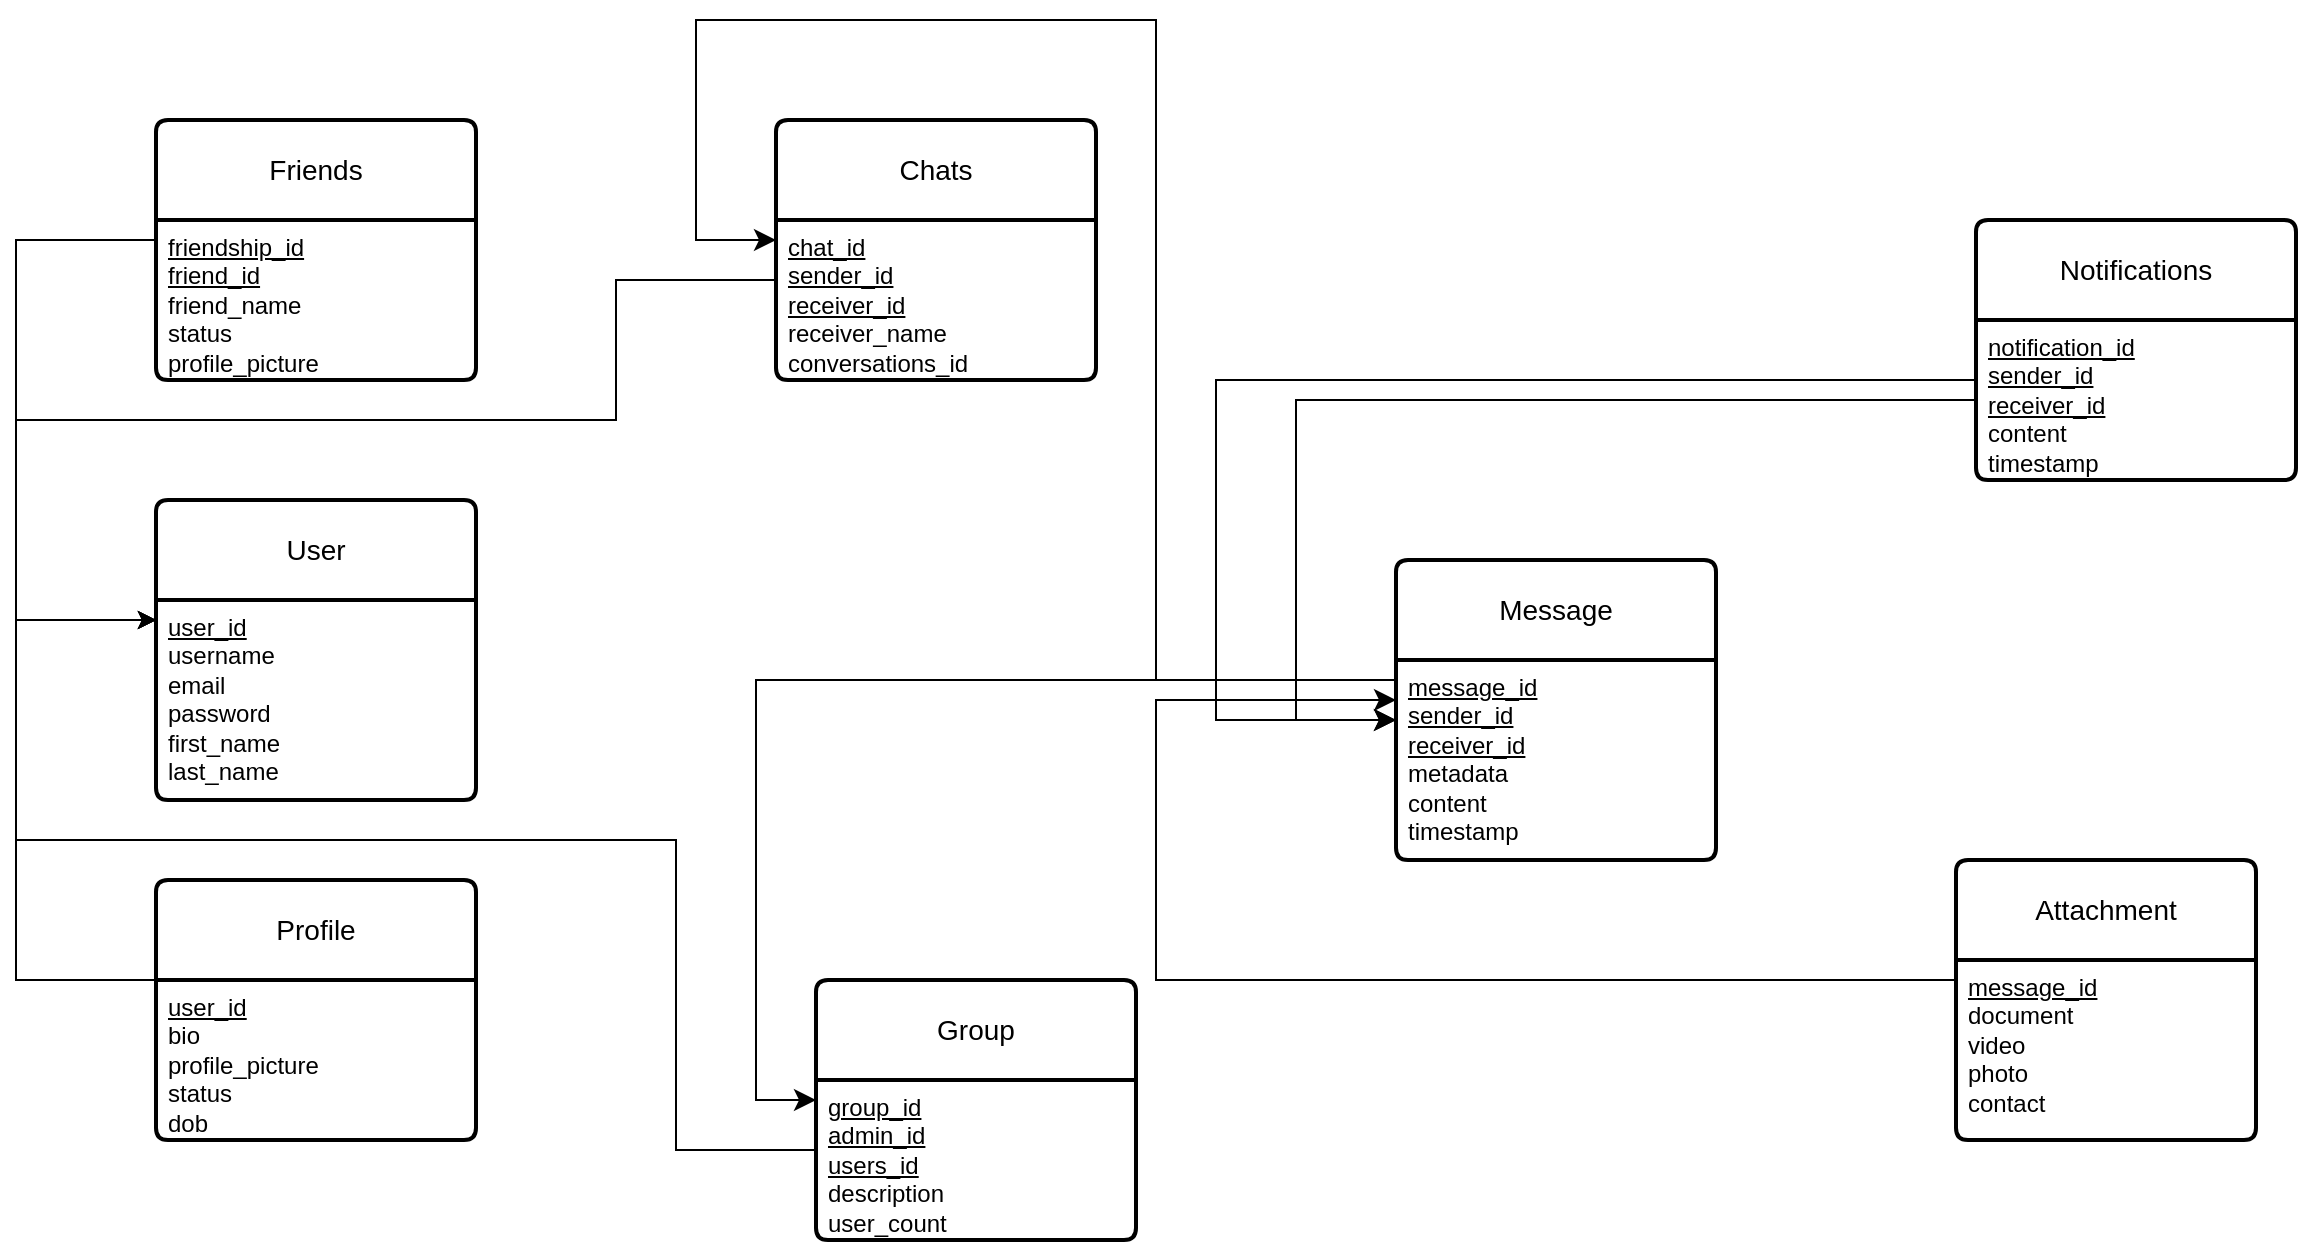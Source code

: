 <mxfile version="23.1.5" type="github">
  <diagram name="Page-1" id="D-2gOVy6844muy7Wv8O4">
    <mxGraphModel dx="786" dy="472" grid="1" gridSize="10" guides="1" tooltips="1" connect="1" arrows="1" fold="1" page="1" pageScale="1" pageWidth="850" pageHeight="1100" math="0" shadow="0">
      <root>
        <mxCell id="0" />
        <mxCell id="1" parent="0" />
        <mxCell id="Ze1LnigZaSHVCxJpz0-y-13" value="User" style="swimlane;childLayout=stackLayout;horizontal=1;startSize=50;horizontalStack=0;rounded=1;fontSize=14;fontStyle=0;strokeWidth=2;resizeParent=0;resizeLast=1;shadow=0;dashed=0;align=center;arcSize=4;whiteSpace=wrap;html=1;" parent="1" vertex="1">
          <mxGeometry x="150" y="380" width="160" height="150" as="geometry" />
        </mxCell>
        <mxCell id="Ze1LnigZaSHVCxJpz0-y-14" value="&lt;u&gt;user_id&lt;/u&gt;&lt;br&gt;username&lt;br&gt;email&lt;br&gt;password&lt;br&gt;first_name&lt;br&gt;last_name" style="align=left;strokeColor=none;fillColor=none;spacingLeft=4;fontSize=12;verticalAlign=top;resizable=0;rotatable=0;part=1;html=1;" parent="Ze1LnigZaSHVCxJpz0-y-13" vertex="1">
          <mxGeometry y="50" width="160" height="100" as="geometry" />
        </mxCell>
        <mxCell id="Ze1LnigZaSHVCxJpz0-y-17" style="edgeStyle=orthogonalEdgeStyle;rounded=0;orthogonalLoop=1;jettySize=auto;html=1;" parent="1" edge="1">
          <mxGeometry relative="1" as="geometry">
            <mxPoint x="150" y="440" as="targetPoint" />
            <mxPoint x="150" y="620" as="sourcePoint" />
            <Array as="points">
              <mxPoint x="80" y="620" />
              <mxPoint x="80" y="440" />
            </Array>
          </mxGeometry>
        </mxCell>
        <mxCell id="Ze1LnigZaSHVCxJpz0-y-15" value="Profile" style="swimlane;childLayout=stackLayout;horizontal=1;startSize=50;horizontalStack=0;rounded=1;fontSize=14;fontStyle=0;strokeWidth=2;resizeParent=0;resizeLast=1;shadow=0;dashed=0;align=center;arcSize=4;whiteSpace=wrap;html=1;" parent="1" vertex="1">
          <mxGeometry x="150" y="570" width="160" height="130" as="geometry" />
        </mxCell>
        <mxCell id="Ze1LnigZaSHVCxJpz0-y-16" value="&lt;u&gt;user_id&lt;/u&gt;&lt;br&gt;bio&lt;br&gt;profile_picture&lt;br&gt;status&lt;br&gt;dob" style="align=left;strokeColor=none;fillColor=none;spacingLeft=4;fontSize=12;verticalAlign=top;resizable=0;rotatable=0;part=1;html=1;" parent="Ze1LnigZaSHVCxJpz0-y-15" vertex="1">
          <mxGeometry y="50" width="160" height="80" as="geometry" />
        </mxCell>
        <mxCell id="Ze1LnigZaSHVCxJpz0-y-20" style="edgeStyle=orthogonalEdgeStyle;rounded=0;orthogonalLoop=1;jettySize=auto;html=1;" parent="1" source="Ze1LnigZaSHVCxJpz0-y-18" target="Ze1LnigZaSHVCxJpz0-y-14" edge="1">
          <mxGeometry relative="1" as="geometry">
            <Array as="points">
              <mxPoint x="80" y="250" />
              <mxPoint x="80" y="440" />
            </Array>
          </mxGeometry>
        </mxCell>
        <mxCell id="Ze1LnigZaSHVCxJpz0-y-18" value="Friends" style="swimlane;childLayout=stackLayout;horizontal=1;startSize=50;horizontalStack=0;rounded=1;fontSize=14;fontStyle=0;strokeWidth=2;resizeParent=0;resizeLast=1;shadow=0;dashed=0;align=center;arcSize=4;whiteSpace=wrap;html=1;" parent="1" vertex="1">
          <mxGeometry x="150" y="190" width="160" height="130" as="geometry" />
        </mxCell>
        <mxCell id="Ze1LnigZaSHVCxJpz0-y-19" value="&lt;u&gt;friendship_id&lt;br&gt;friend_id&lt;/u&gt;&lt;br&gt;friend_name&lt;br&gt;status&lt;br&gt;profile_picture" style="align=left;strokeColor=none;fillColor=none;spacingLeft=4;fontSize=12;verticalAlign=top;resizable=0;rotatable=0;part=1;html=1;" parent="Ze1LnigZaSHVCxJpz0-y-18" vertex="1">
          <mxGeometry y="50" width="160" height="80" as="geometry" />
        </mxCell>
        <mxCell id="Ze1LnigZaSHVCxJpz0-y-23" style="edgeStyle=orthogonalEdgeStyle;rounded=0;orthogonalLoop=1;jettySize=auto;html=1;" parent="1" source="Ze1LnigZaSHVCxJpz0-y-22" target="Ze1LnigZaSHVCxJpz0-y-13" edge="1">
          <mxGeometry relative="1" as="geometry">
            <mxPoint x="380" y="290" as="sourcePoint" />
            <Array as="points">
              <mxPoint x="380" y="270" />
              <mxPoint x="380" y="340" />
              <mxPoint x="80" y="340" />
              <mxPoint x="80" y="440" />
            </Array>
          </mxGeometry>
        </mxCell>
        <mxCell id="Ze1LnigZaSHVCxJpz0-y-21" value="Chats" style="swimlane;childLayout=stackLayout;horizontal=1;startSize=50;horizontalStack=0;rounded=1;fontSize=14;fontStyle=0;strokeWidth=2;resizeParent=0;resizeLast=1;shadow=0;dashed=0;align=center;arcSize=4;whiteSpace=wrap;html=1;" parent="1" vertex="1">
          <mxGeometry x="460" y="190" width="160" height="130" as="geometry" />
        </mxCell>
        <mxCell id="Ze1LnigZaSHVCxJpz0-y-22" value="&lt;u&gt;chat_id&lt;/u&gt;&lt;br&gt;&lt;u&gt;sender_id&lt;/u&gt;&lt;br&gt;&lt;u&gt;receiver_id&lt;br&gt;&lt;/u&gt;receiver_name&lt;br&gt;conversations_id" style="align=left;strokeColor=none;fillColor=none;spacingLeft=4;fontSize=12;verticalAlign=top;resizable=0;rotatable=0;part=1;html=1;" parent="Ze1LnigZaSHVCxJpz0-y-21" vertex="1">
          <mxGeometry y="50" width="160" height="80" as="geometry" />
        </mxCell>
        <mxCell id="Ze1LnigZaSHVCxJpz0-y-24" value="Group" style="swimlane;childLayout=stackLayout;horizontal=1;startSize=50;horizontalStack=0;rounded=1;fontSize=14;fontStyle=0;strokeWidth=2;resizeParent=0;resizeLast=1;shadow=0;dashed=0;align=center;arcSize=4;whiteSpace=wrap;html=1;" parent="1" vertex="1">
          <mxGeometry x="480" y="620" width="160" height="130" as="geometry" />
        </mxCell>
        <mxCell id="Ze1LnigZaSHVCxJpz0-y-25" value="&lt;u&gt;group_id&lt;/u&gt;&lt;br&gt;&lt;u&gt;admin_id&lt;br&gt;users_id&lt;/u&gt;&lt;br&gt;description&lt;br&gt;user_count" style="align=left;strokeColor=none;fillColor=none;spacingLeft=4;fontSize=12;verticalAlign=top;resizable=0;rotatable=0;part=1;html=1;" parent="Ze1LnigZaSHVCxJpz0-y-24" vertex="1">
          <mxGeometry y="50" width="160" height="80" as="geometry" />
        </mxCell>
        <mxCell id="Ze1LnigZaSHVCxJpz0-y-26" style="edgeStyle=orthogonalEdgeStyle;rounded=0;orthogonalLoop=1;jettySize=auto;html=1;" parent="1" source="Ze1LnigZaSHVCxJpz0-y-25" edge="1">
          <mxGeometry relative="1" as="geometry">
            <mxPoint x="470" y="560.0" as="sourcePoint" />
            <mxPoint x="150" y="440" as="targetPoint" />
            <Array as="points">
              <mxPoint x="410" y="705" />
              <mxPoint x="410" y="550" />
              <mxPoint x="80" y="550" />
              <mxPoint x="80" y="440" />
              <mxPoint x="150" y="440" />
            </Array>
          </mxGeometry>
        </mxCell>
        <mxCell id="Ze1LnigZaSHVCxJpz0-y-27" value="Notifications" style="swimlane;childLayout=stackLayout;horizontal=1;startSize=50;horizontalStack=0;rounded=1;fontSize=14;fontStyle=0;strokeWidth=2;resizeParent=0;resizeLast=1;shadow=0;dashed=0;align=center;arcSize=4;whiteSpace=wrap;html=1;" parent="1" vertex="1">
          <mxGeometry x="1060" y="240" width="160" height="130" as="geometry" />
        </mxCell>
        <mxCell id="Ze1LnigZaSHVCxJpz0-y-28" value="&lt;u&gt;notification_id&lt;/u&gt;&lt;br&gt;&lt;u&gt;sender_id&lt;/u&gt;&lt;br&gt;&lt;u&gt;receiver_id&lt;/u&gt;&lt;br&gt;content&lt;br&gt;timestamp" style="align=left;strokeColor=none;fillColor=none;spacingLeft=4;fontSize=12;verticalAlign=top;resizable=0;rotatable=0;part=1;html=1;" parent="Ze1LnigZaSHVCxJpz0-y-27" vertex="1">
          <mxGeometry y="50" width="160" height="80" as="geometry" />
        </mxCell>
        <mxCell id="Ze1LnigZaSHVCxJpz0-y-29" value="Message" style="swimlane;childLayout=stackLayout;horizontal=1;startSize=50;horizontalStack=0;rounded=1;fontSize=14;fontStyle=0;strokeWidth=2;resizeParent=0;resizeLast=1;shadow=0;dashed=0;align=center;arcSize=4;whiteSpace=wrap;html=1;" parent="1" vertex="1">
          <mxGeometry x="770" y="410" width="160" height="150" as="geometry" />
        </mxCell>
        <mxCell id="Ze1LnigZaSHVCxJpz0-y-30" value="&lt;u&gt;message_id&lt;/u&gt;&lt;br&gt;&lt;u&gt;sender_id&lt;br&gt;receiver_id&lt;/u&gt;&lt;br&gt;metadata&lt;br&gt;content&lt;br&gt;timestamp" style="align=left;strokeColor=none;fillColor=none;spacingLeft=4;fontSize=12;verticalAlign=top;resizable=0;rotatable=0;part=1;html=1;" parent="Ze1LnigZaSHVCxJpz0-y-29" vertex="1">
          <mxGeometry y="50" width="160" height="100" as="geometry" />
        </mxCell>
        <mxCell id="Ze1LnigZaSHVCxJpz0-y-31" value="Attachment" style="swimlane;childLayout=stackLayout;horizontal=1;startSize=50;horizontalStack=0;rounded=1;fontSize=14;fontStyle=0;strokeWidth=2;resizeParent=0;resizeLast=1;shadow=0;dashed=0;align=center;arcSize=4;whiteSpace=wrap;html=1;" parent="1" vertex="1">
          <mxGeometry x="1050" y="560" width="150" height="140" as="geometry" />
        </mxCell>
        <mxCell id="Ze1LnigZaSHVCxJpz0-y-32" value="&lt;u&gt;message_id&lt;/u&gt;&lt;br&gt;document&lt;br&gt;video&lt;br&gt;photo&lt;br&gt;contact" style="align=left;strokeColor=none;fillColor=none;spacingLeft=4;fontSize=12;verticalAlign=top;resizable=0;rotatable=0;part=1;html=1;" parent="Ze1LnigZaSHVCxJpz0-y-31" vertex="1">
          <mxGeometry y="50" width="150" height="90" as="geometry" />
        </mxCell>
        <mxCell id="Ze1LnigZaSHVCxJpz0-y-40" value="" style="edgeStyle=segmentEdgeStyle;endArrow=classic;html=1;curved=0;rounded=0;endSize=8;startSize=8;" parent="1" source="Ze1LnigZaSHVCxJpz0-y-30" target="Ze1LnigZaSHVCxJpz0-y-25" edge="1">
          <mxGeometry width="50" height="50" relative="1" as="geometry">
            <mxPoint x="400" y="500" as="sourcePoint" />
            <mxPoint x="450" y="450" as="targetPoint" />
            <Array as="points">
              <mxPoint x="450" y="470" />
              <mxPoint x="450" y="680" />
            </Array>
          </mxGeometry>
        </mxCell>
        <mxCell id="Ze1LnigZaSHVCxJpz0-y-41" value="" style="edgeStyle=segmentEdgeStyle;endArrow=classic;html=1;curved=0;rounded=0;endSize=8;startSize=8;" parent="1" source="Ze1LnigZaSHVCxJpz0-y-30" target="Ze1LnigZaSHVCxJpz0-y-22" edge="1">
          <mxGeometry width="50" height="50" relative="1" as="geometry">
            <mxPoint x="780" y="480" as="sourcePoint" />
            <mxPoint x="540" y="520" as="targetPoint" />
            <Array as="points">
              <mxPoint x="650" y="470" />
              <mxPoint x="650" y="140" />
              <mxPoint x="420" y="140" />
              <mxPoint x="420" y="250" />
            </Array>
          </mxGeometry>
        </mxCell>
        <mxCell id="Ze1LnigZaSHVCxJpz0-y-42" value="" style="edgeStyle=segmentEdgeStyle;endArrow=classic;html=1;curved=0;rounded=0;endSize=8;startSize=8;" parent="1" source="Ze1LnigZaSHVCxJpz0-y-32" target="Ze1LnigZaSHVCxJpz0-y-30" edge="1">
          <mxGeometry width="50" height="50" relative="1" as="geometry">
            <mxPoint x="780" y="480" as="sourcePoint" />
            <mxPoint x="490" y="690" as="targetPoint" />
            <Array as="points">
              <mxPoint x="650" y="620" />
              <mxPoint x="650" y="480" />
            </Array>
          </mxGeometry>
        </mxCell>
        <mxCell id="Ze1LnigZaSHVCxJpz0-y-43" value="" style="edgeStyle=segmentEdgeStyle;endArrow=classic;html=1;curved=0;rounded=0;endSize=8;startSize=8;" parent="1" source="Ze1LnigZaSHVCxJpz0-y-28" target="Ze1LnigZaSHVCxJpz0-y-30" edge="1">
          <mxGeometry width="50" height="50" relative="1" as="geometry">
            <mxPoint x="1060" y="630" as="sourcePoint" />
            <mxPoint x="780" y="480" as="targetPoint" />
            <Array as="points">
              <mxPoint x="680" y="320" />
              <mxPoint x="680" y="490" />
            </Array>
          </mxGeometry>
        </mxCell>
        <mxCell id="Ze1LnigZaSHVCxJpz0-y-44" value="" style="edgeStyle=segmentEdgeStyle;endArrow=classic;html=1;curved=0;rounded=0;endSize=8;startSize=8;" parent="1" edge="1">
          <mxGeometry width="50" height="50" relative="1" as="geometry">
            <mxPoint x="1060" y="330" as="sourcePoint" />
            <mxPoint x="770" y="490" as="targetPoint" />
            <Array as="points">
              <mxPoint x="720" y="330" />
              <mxPoint x="720" y="490" />
            </Array>
          </mxGeometry>
        </mxCell>
      </root>
    </mxGraphModel>
  </diagram>
</mxfile>
